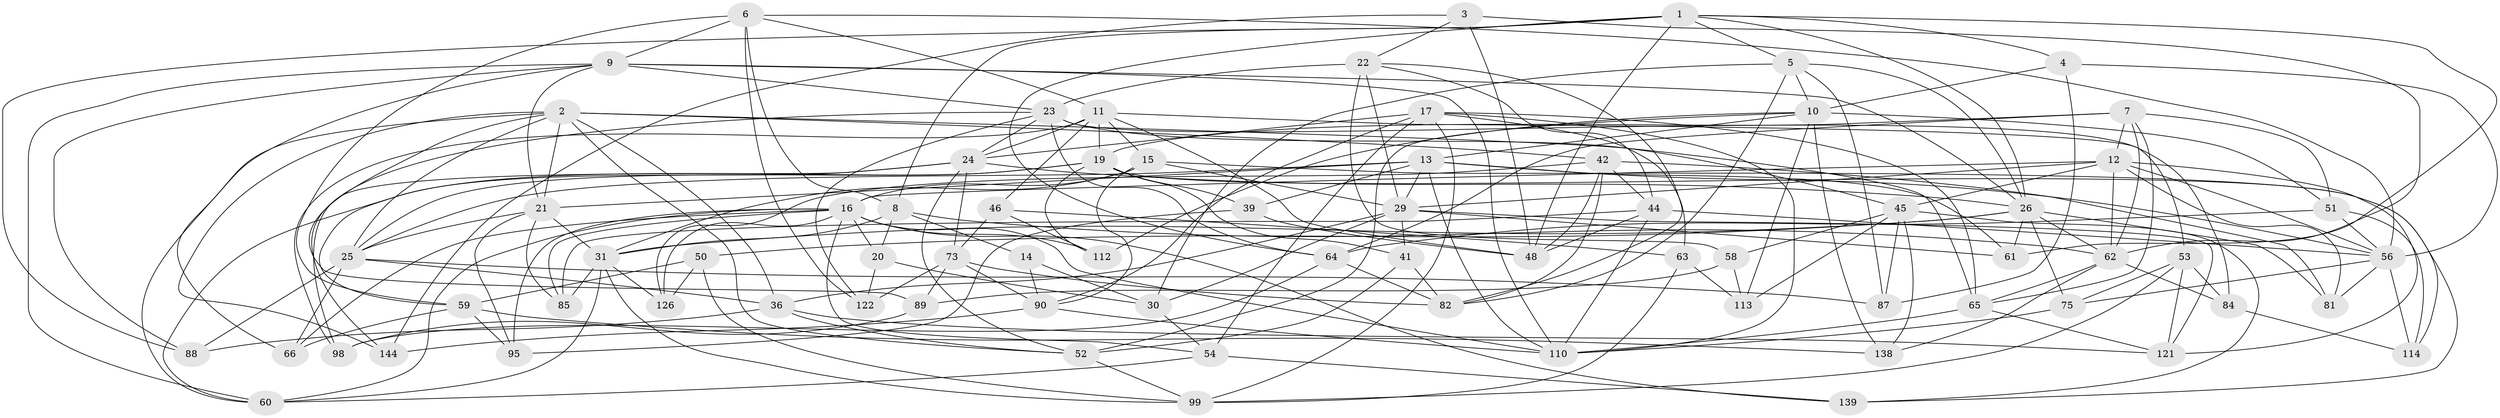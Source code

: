 // original degree distribution, {4: 1.0}
// Generated by graph-tools (version 1.1) at 2025/16/03/09/25 04:16:21]
// undirected, 74 vertices, 214 edges
graph export_dot {
graph [start="1"]
  node [color=gray90,style=filled];
  1 [super="+78+18"];
  2 [super="+27+79"];
  3;
  4;
  5 [super="+32"];
  6 [super="+131"];
  7 [super="+137"];
  8 [super="+123"];
  9 [super="+119+40"];
  10 [super="+38"];
  11 [super="+133+115"];
  12 [super="+34"];
  13 [super="+69+71"];
  14;
  15 [super="+67"];
  16 [super="+33+72+35"];
  17 [super="+83+96"];
  19 [super="+94+101"];
  20;
  21 [super="+134+111"];
  22 [super="+28+43"];
  23 [super="+91+136"];
  24 [super="+106+127"];
  25 [super="+105+92"];
  26 [super="+141+104"];
  29 [super="+37+93+47"];
  30 [super="+102"];
  31 [super="+55"];
  36 [super="+103"];
  39;
  41;
  42 [super="+108"];
  44 [super="+140"];
  45 [super="+49"];
  46;
  48 [super="+130"];
  50;
  51 [super="+57"];
  52 [super="+76"];
  53 [super="+116"];
  54 [super="+142"];
  56 [super="+86"];
  58 [super="+124"];
  59 [super="+70"];
  60 [super="+147"];
  61;
  62 [super="+77"];
  63;
  64 [super="+128"];
  65 [super="+74"];
  66;
  73 [super="+117"];
  75;
  81;
  82 [super="+135"];
  84;
  85;
  87;
  88;
  89;
  90 [super="+118"];
  95;
  98;
  99 [super="+145"];
  110 [super="+120+129"];
  112;
  113;
  114;
  121 [super="+143"];
  122;
  126;
  138;
  139;
  144;
  1 -- 4;
  1 -- 61;
  1 -- 8;
  1 -- 64;
  1 -- 88;
  1 -- 48;
  1 -- 26;
  1 -- 5;
  2 -- 60;
  2 -- 144;
  2 -- 25;
  2 -- 42;
  2 -- 52;
  2 -- 65;
  2 -- 36;
  2 -- 21 [weight=2];
  2 -- 89;
  3 -- 62;
  3 -- 144;
  3 -- 22;
  3 -- 48;
  4 -- 56;
  4 -- 87;
  4 -- 10;
  5 -- 87;
  5 -- 30;
  5 -- 26;
  5 -- 82;
  5 -- 10;
  6 -- 8;
  6 -- 9;
  6 -- 11;
  6 -- 122;
  6 -- 59;
  6 -- 56;
  7 -- 64;
  7 -- 62;
  7 -- 12;
  7 -- 65;
  7 -- 51;
  7 -- 19;
  8 -- 14;
  8 -- 20;
  8 -- 62;
  8 -- 31;
  9 -- 88;
  9 -- 66;
  9 -- 26;
  9 -- 60;
  9 -- 110;
  9 -- 23;
  9 -- 21;
  10 -- 113;
  10 -- 112;
  10 -- 138;
  10 -- 52;
  10 -- 13;
  10 -- 51;
  11 -- 19;
  11 -- 46;
  11 -- 24;
  11 -- 98;
  11 -- 53;
  11 -- 15;
  11 -- 48;
  12 -- 81;
  12 -- 121;
  12 -- 62;
  12 -- 45;
  12 -- 56;
  12 -- 29;
  12 -- 16;
  13 -- 21;
  13 -- 110;
  13 -- 56;
  13 -- 29;
  13 -- 25;
  13 -- 61;
  13 -- 39;
  14 -- 30 [weight=2];
  14 -- 90;
  15 -- 29;
  15 -- 31;
  15 -- 16;
  15 -- 114;
  15 -- 90;
  16 -- 66;
  16 -- 20;
  16 -- 85;
  16 -- 126;
  16 -- 95;
  16 -- 110;
  16 -- 112;
  16 -- 54;
  16 -- 139;
  16 -- 60;
  17 -- 110;
  17 -- 54 [weight=2];
  17 -- 63;
  17 -- 24;
  17 -- 65;
  17 -- 90;
  17 -- 99;
  19 -- 112;
  19 -- 25;
  19 -- 60;
  19 -- 139;
  19 -- 41;
  19 -- 39;
  20 -- 30;
  20 -- 122;
  21 -- 31;
  21 -- 25;
  21 -- 85;
  21 -- 95;
  22 -- 44;
  22 -- 23;
  22 -- 58 [weight=2];
  22 -- 29 [weight=2];
  22 -- 82;
  23 -- 122;
  23 -- 84;
  23 -- 144;
  23 -- 45;
  23 -- 24;
  23 -- 64;
  24 -- 98;
  24 -- 59;
  24 -- 73;
  24 -- 26;
  24 -- 52;
  25 -- 36;
  25 -- 88;
  25 -- 66;
  25 -- 87;
  26 -- 61;
  26 -- 81;
  26 -- 50;
  26 -- 75;
  26 -- 62;
  26 -- 31;
  29 -- 36;
  29 -- 41;
  29 -- 61;
  29 -- 121;
  29 -- 30;
  30 -- 54;
  31 -- 60;
  31 -- 99;
  31 -- 126;
  31 -- 85;
  36 -- 88;
  36 -- 52;
  36 -- 121;
  39 -- 48;
  39 -- 95;
  41 -- 82;
  41 -- 52;
  42 -- 44;
  42 -- 48;
  42 -- 81;
  42 -- 126;
  42 -- 82;
  44 -- 85;
  44 -- 56;
  44 -- 110;
  44 -- 48;
  45 -- 139;
  45 -- 113;
  45 -- 58 [weight=2];
  45 -- 87;
  45 -- 138;
  46 -- 112;
  46 -- 63;
  46 -- 73;
  50 -- 59;
  50 -- 126;
  50 -- 99;
  51 -- 56 [weight=2];
  51 -- 64;
  51 -- 114;
  52 -- 99;
  53 -- 75;
  53 -- 121 [weight=2];
  53 -- 99;
  53 -- 84;
  54 -- 139;
  54 -- 60;
  56 -- 114;
  56 -- 81;
  56 -- 75;
  58 -- 113;
  58 -- 89;
  59 -- 66;
  59 -- 138;
  59 -- 95;
  62 -- 84;
  62 -- 138;
  62 -- 65;
  63 -- 113;
  63 -- 99;
  64 -- 98;
  64 -- 82;
  65 -- 121;
  65 -- 110;
  73 -- 82;
  73 -- 89;
  73 -- 122;
  73 -- 90;
  75 -- 110;
  84 -- 114;
  89 -- 98;
  90 -- 144;
  90 -- 110;
}
